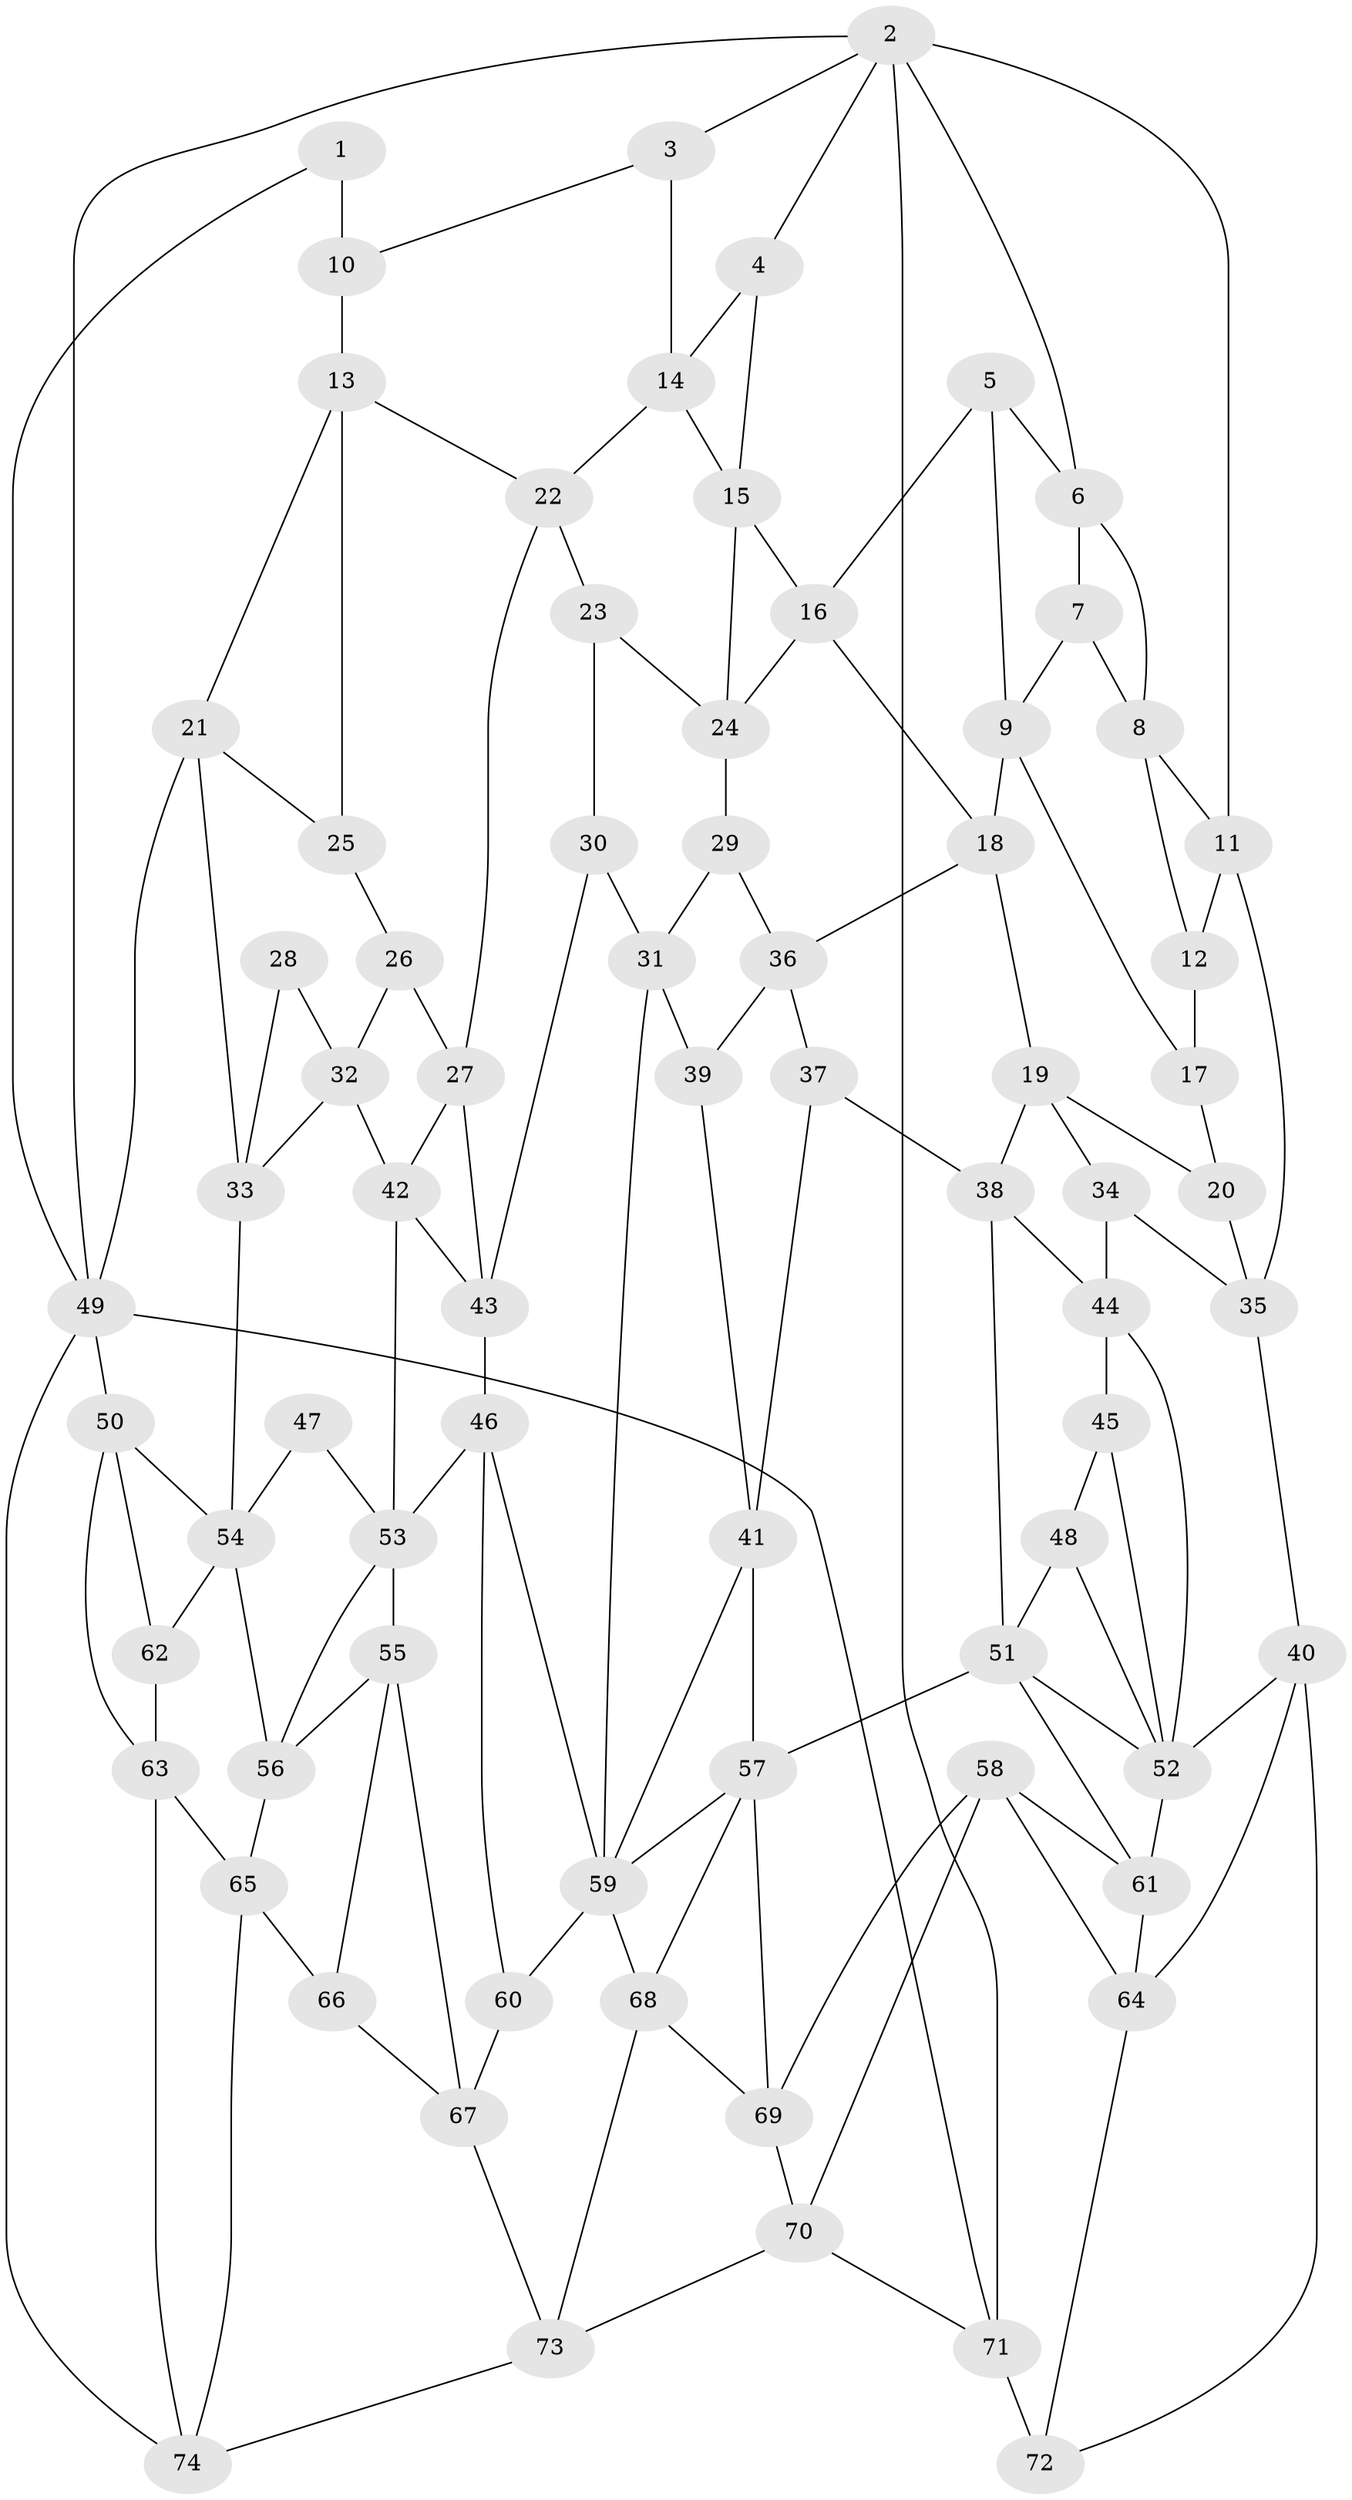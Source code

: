 // original degree distribution, {3: 0.02702702702702703, 6: 0.24324324324324326, 4: 0.22972972972972974, 5: 0.5}
// Generated by graph-tools (version 1.1) at 2025/27/03/09/25 03:27:04]
// undirected, 74 vertices, 140 edges
graph export_dot {
graph [start="1"]
  node [color=gray90,style=filled];
  1;
  2;
  3;
  4;
  5;
  6;
  7;
  8;
  9;
  10;
  11;
  12;
  13;
  14;
  15;
  16;
  17;
  18;
  19;
  20;
  21;
  22;
  23;
  24;
  25;
  26;
  27;
  28;
  29;
  30;
  31;
  32;
  33;
  34;
  35;
  36;
  37;
  38;
  39;
  40;
  41;
  42;
  43;
  44;
  45;
  46;
  47;
  48;
  49;
  50;
  51;
  52;
  53;
  54;
  55;
  56;
  57;
  58;
  59;
  60;
  61;
  62;
  63;
  64;
  65;
  66;
  67;
  68;
  69;
  70;
  71;
  72;
  73;
  74;
  1 -- 10 [weight=2.0];
  1 -- 49 [weight=1.0];
  2 -- 3 [weight=1.0];
  2 -- 4 [weight=1.0];
  2 -- 6 [weight=1.0];
  2 -- 11 [weight=1.0];
  2 -- 49 [weight=1.0];
  2 -- 71 [weight=1.0];
  3 -- 10 [weight=1.0];
  3 -- 14 [weight=1.0];
  4 -- 14 [weight=1.0];
  4 -- 15 [weight=1.0];
  5 -- 6 [weight=1.0];
  5 -- 9 [weight=1.0];
  5 -- 16 [weight=1.0];
  6 -- 7 [weight=1.0];
  6 -- 8 [weight=1.0];
  7 -- 8 [weight=1.0];
  7 -- 9 [weight=1.0];
  8 -- 11 [weight=1.0];
  8 -- 12 [weight=1.0];
  9 -- 17 [weight=1.0];
  9 -- 18 [weight=1.0];
  10 -- 13 [weight=1.0];
  11 -- 12 [weight=1.0];
  11 -- 35 [weight=1.0];
  12 -- 17 [weight=2.0];
  13 -- 21 [weight=1.0];
  13 -- 22 [weight=1.0];
  13 -- 25 [weight=1.0];
  14 -- 15 [weight=1.0];
  14 -- 22 [weight=1.0];
  15 -- 16 [weight=1.0];
  15 -- 24 [weight=1.0];
  16 -- 18 [weight=1.0];
  16 -- 24 [weight=1.0];
  17 -- 20 [weight=1.0];
  18 -- 19 [weight=1.0];
  18 -- 36 [weight=1.0];
  19 -- 20 [weight=1.0];
  19 -- 34 [weight=1.0];
  19 -- 38 [weight=1.0];
  20 -- 35 [weight=1.0];
  21 -- 25 [weight=1.0];
  21 -- 33 [weight=1.0];
  21 -- 49 [weight=1.0];
  22 -- 23 [weight=1.0];
  22 -- 27 [weight=1.0];
  23 -- 24 [weight=1.0];
  23 -- 30 [weight=2.0];
  24 -- 29 [weight=1.0];
  25 -- 26 [weight=1.0];
  26 -- 27 [weight=1.0];
  26 -- 32 [weight=1.0];
  27 -- 42 [weight=1.0];
  27 -- 43 [weight=1.0];
  28 -- 32 [weight=1.0];
  28 -- 33 [weight=1.0];
  29 -- 31 [weight=1.0];
  29 -- 36 [weight=1.0];
  30 -- 31 [weight=1.0];
  30 -- 43 [weight=1.0];
  31 -- 39 [weight=1.0];
  31 -- 59 [weight=1.0];
  32 -- 33 [weight=1.0];
  32 -- 42 [weight=1.0];
  33 -- 54 [weight=1.0];
  34 -- 35 [weight=1.0];
  34 -- 44 [weight=1.0];
  35 -- 40 [weight=1.0];
  36 -- 37 [weight=1.0];
  36 -- 39 [weight=1.0];
  37 -- 38 [weight=1.0];
  37 -- 41 [weight=1.0];
  38 -- 44 [weight=1.0];
  38 -- 51 [weight=1.0];
  39 -- 41 [weight=1.0];
  40 -- 52 [weight=1.0];
  40 -- 64 [weight=1.0];
  40 -- 72 [weight=1.0];
  41 -- 57 [weight=1.0];
  41 -- 59 [weight=1.0];
  42 -- 43 [weight=1.0];
  42 -- 53 [weight=1.0];
  43 -- 46 [weight=1.0];
  44 -- 45 [weight=1.0];
  44 -- 52 [weight=1.0];
  45 -- 48 [weight=1.0];
  45 -- 52 [weight=1.0];
  46 -- 53 [weight=1.0];
  46 -- 59 [weight=1.0];
  46 -- 60 [weight=1.0];
  47 -- 53 [weight=1.0];
  47 -- 54 [weight=1.0];
  48 -- 51 [weight=2.0];
  48 -- 52 [weight=1.0];
  49 -- 50 [weight=1.0];
  49 -- 71 [weight=1.0];
  49 -- 74 [weight=1.0];
  50 -- 54 [weight=1.0];
  50 -- 62 [weight=1.0];
  50 -- 63 [weight=1.0];
  51 -- 52 [weight=1.0];
  51 -- 57 [weight=1.0];
  51 -- 61 [weight=1.0];
  52 -- 61 [weight=1.0];
  53 -- 55 [weight=2.0];
  53 -- 56 [weight=1.0];
  54 -- 56 [weight=2.0];
  54 -- 62 [weight=1.0];
  55 -- 56 [weight=1.0];
  55 -- 66 [weight=1.0];
  55 -- 67 [weight=1.0];
  56 -- 65 [weight=1.0];
  57 -- 59 [weight=1.0];
  57 -- 68 [weight=1.0];
  57 -- 69 [weight=1.0];
  58 -- 61 [weight=1.0];
  58 -- 64 [weight=1.0];
  58 -- 69 [weight=1.0];
  58 -- 70 [weight=1.0];
  59 -- 60 [weight=1.0];
  59 -- 68 [weight=1.0];
  60 -- 67 [weight=1.0];
  61 -- 64 [weight=1.0];
  62 -- 63 [weight=1.0];
  63 -- 65 [weight=1.0];
  63 -- 74 [weight=1.0];
  64 -- 72 [weight=1.0];
  65 -- 66 [weight=1.0];
  65 -- 74 [weight=1.0];
  66 -- 67 [weight=1.0];
  67 -- 73 [weight=1.0];
  68 -- 69 [weight=1.0];
  68 -- 73 [weight=1.0];
  69 -- 70 [weight=1.0];
  70 -- 71 [weight=1.0];
  70 -- 73 [weight=1.0];
  71 -- 72 [weight=2.0];
  73 -- 74 [weight=1.0];
}

